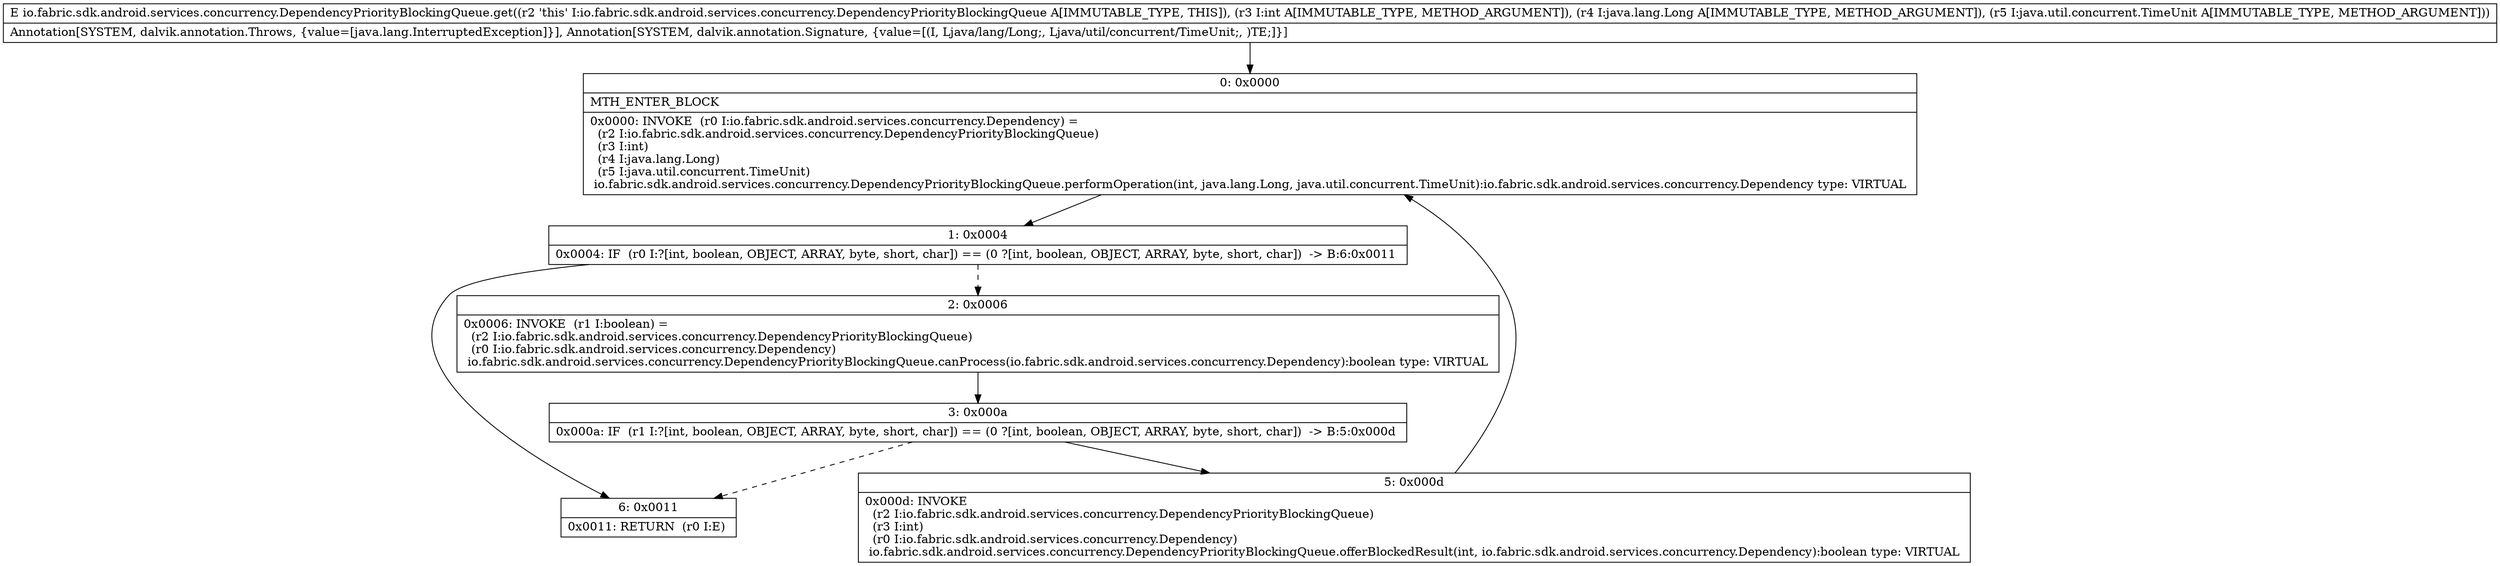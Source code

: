 digraph "CFG forio.fabric.sdk.android.services.concurrency.DependencyPriorityBlockingQueue.get(ILjava\/lang\/Long;Ljava\/util\/concurrent\/TimeUnit;)Lio\/fabric\/sdk\/android\/services\/concurrency\/Dependency;" {
Node_0 [shape=record,label="{0\:\ 0x0000|MTH_ENTER_BLOCK\l|0x0000: INVOKE  (r0 I:io.fabric.sdk.android.services.concurrency.Dependency) = \l  (r2 I:io.fabric.sdk.android.services.concurrency.DependencyPriorityBlockingQueue)\l  (r3 I:int)\l  (r4 I:java.lang.Long)\l  (r5 I:java.util.concurrent.TimeUnit)\l io.fabric.sdk.android.services.concurrency.DependencyPriorityBlockingQueue.performOperation(int, java.lang.Long, java.util.concurrent.TimeUnit):io.fabric.sdk.android.services.concurrency.Dependency type: VIRTUAL \l}"];
Node_1 [shape=record,label="{1\:\ 0x0004|0x0004: IF  (r0 I:?[int, boolean, OBJECT, ARRAY, byte, short, char]) == (0 ?[int, boolean, OBJECT, ARRAY, byte, short, char])  \-\> B:6:0x0011 \l}"];
Node_2 [shape=record,label="{2\:\ 0x0006|0x0006: INVOKE  (r1 I:boolean) = \l  (r2 I:io.fabric.sdk.android.services.concurrency.DependencyPriorityBlockingQueue)\l  (r0 I:io.fabric.sdk.android.services.concurrency.Dependency)\l io.fabric.sdk.android.services.concurrency.DependencyPriorityBlockingQueue.canProcess(io.fabric.sdk.android.services.concurrency.Dependency):boolean type: VIRTUAL \l}"];
Node_3 [shape=record,label="{3\:\ 0x000a|0x000a: IF  (r1 I:?[int, boolean, OBJECT, ARRAY, byte, short, char]) == (0 ?[int, boolean, OBJECT, ARRAY, byte, short, char])  \-\> B:5:0x000d \l}"];
Node_5 [shape=record,label="{5\:\ 0x000d|0x000d: INVOKE  \l  (r2 I:io.fabric.sdk.android.services.concurrency.DependencyPriorityBlockingQueue)\l  (r3 I:int)\l  (r0 I:io.fabric.sdk.android.services.concurrency.Dependency)\l io.fabric.sdk.android.services.concurrency.DependencyPriorityBlockingQueue.offerBlockedResult(int, io.fabric.sdk.android.services.concurrency.Dependency):boolean type: VIRTUAL \l}"];
Node_6 [shape=record,label="{6\:\ 0x0011|0x0011: RETURN  (r0 I:E) \l}"];
MethodNode[shape=record,label="{E io.fabric.sdk.android.services.concurrency.DependencyPriorityBlockingQueue.get((r2 'this' I:io.fabric.sdk.android.services.concurrency.DependencyPriorityBlockingQueue A[IMMUTABLE_TYPE, THIS]), (r3 I:int A[IMMUTABLE_TYPE, METHOD_ARGUMENT]), (r4 I:java.lang.Long A[IMMUTABLE_TYPE, METHOD_ARGUMENT]), (r5 I:java.util.concurrent.TimeUnit A[IMMUTABLE_TYPE, METHOD_ARGUMENT]))  | Annotation[SYSTEM, dalvik.annotation.Throws, \{value=[java.lang.InterruptedException]\}], Annotation[SYSTEM, dalvik.annotation.Signature, \{value=[(I, Ljava\/lang\/Long;, Ljava\/util\/concurrent\/TimeUnit;, )TE;]\}]\l}"];
MethodNode -> Node_0;
Node_0 -> Node_1;
Node_1 -> Node_2[style=dashed];
Node_1 -> Node_6;
Node_2 -> Node_3;
Node_3 -> Node_5;
Node_3 -> Node_6[style=dashed];
Node_5 -> Node_0;
}

